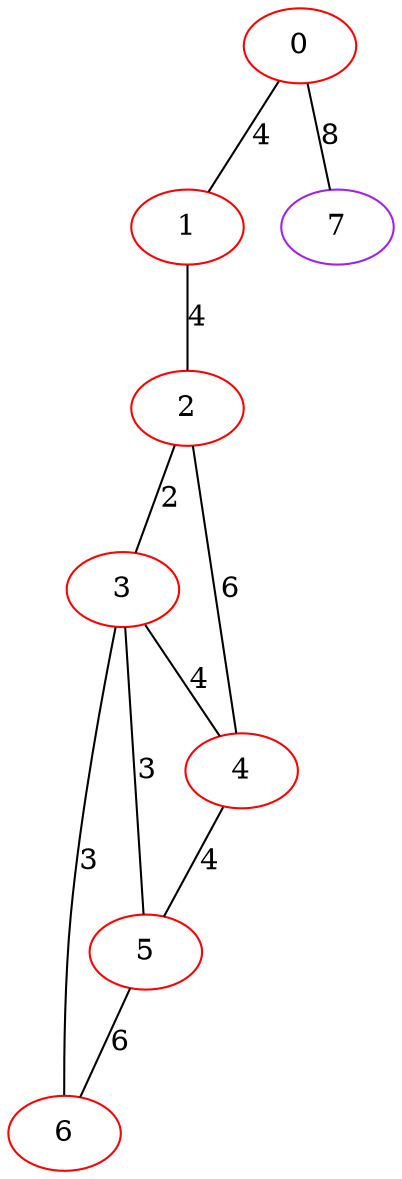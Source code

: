 graph "" {
0 [color=red, weight=1];
1 [color=red, weight=1];
2 [color=red, weight=1];
3 [color=red, weight=1];
4 [color=red, weight=1];
5 [color=red, weight=1];
6 [color=red, weight=1];
7 [color=purple, weight=4];
0 -- 1  [key=0, label=4];
0 -- 7  [key=0, label=8];
1 -- 2  [key=0, label=4];
2 -- 3  [key=0, label=2];
2 -- 4  [key=0, label=6];
3 -- 4  [key=0, label=4];
3 -- 5  [key=0, label=3];
3 -- 6  [key=0, label=3];
4 -- 5  [key=0, label=4];
5 -- 6  [key=0, label=6];
}
